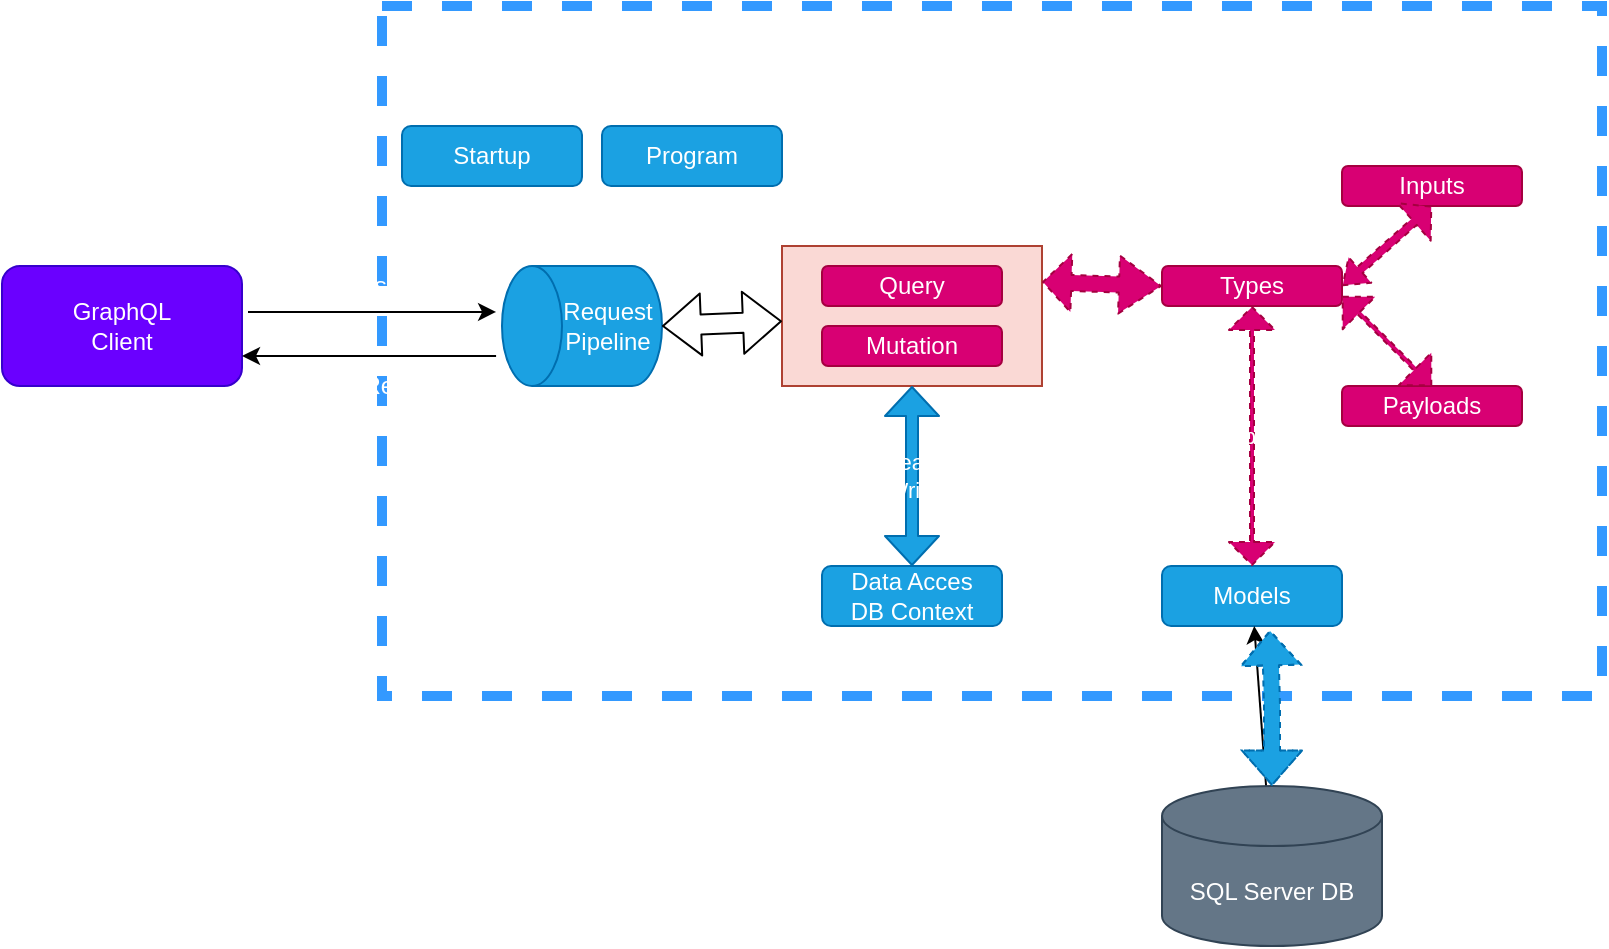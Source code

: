 <mxfile>
    <diagram id="Tkd-UElbABQT2gBzx8At" name="Page-1">
        <mxGraphModel dx="604" dy="443" grid="1" gridSize="10" guides="1" tooltips="1" connect="1" arrows="1" fold="1" page="1" pageScale="1" pageWidth="827" pageHeight="1169" background="none" math="0" shadow="0">
            <root>
                <mxCell id="0"/>
                <mxCell id="1" parent="0"/>
                <mxCell id="34" value="" style="rounded=0;whiteSpace=wrap;html=1;labelBackgroundColor=none;strokeColor=#3399FF;fontColor=#FFFFFF;fillColor=none;dashed=1;strokeWidth=5;" parent="1" vertex="1">
                    <mxGeometry x="190" y="70" width="610" height="345" as="geometry"/>
                </mxCell>
                <mxCell id="2" value="GraphQL&lt;br&gt;Client" style="rounded=1;whiteSpace=wrap;html=1;fillColor=#6a00ff;fontColor=#ffffff;strokeColor=#3700CC;" parent="1" vertex="1">
                    <mxGeometry y="200" width="120" height="60" as="geometry"/>
                </mxCell>
                <mxCell id="3" value="Request&lt;br&gt;Pipeline" style="shape=cylinder3;whiteSpace=wrap;html=1;boundedLbl=1;backgroundOutline=1;size=15;direction=north;fillColor=#1ba1e2;fontColor=#ffffff;strokeColor=#006EAF;" parent="1" vertex="1">
                    <mxGeometry x="250" y="200" width="80" height="60" as="geometry"/>
                </mxCell>
                <mxCell id="5" value="Program" style="rounded=1;whiteSpace=wrap;html=1;fillColor=#1ba1e2;fontColor=#ffffff;strokeColor=#006EAF;" parent="1" vertex="1">
                    <mxGeometry x="300" y="130" width="90" height="30" as="geometry"/>
                </mxCell>
                <mxCell id="6" value="" style="rounded=0;whiteSpace=wrap;html=1;labelBackgroundColor=#FFCCE6;fillColor=#fad9d5;strokeColor=#ae4132;" parent="1" vertex="1">
                    <mxGeometry x="390" y="190" width="130" height="70" as="geometry"/>
                </mxCell>
                <mxCell id="7" value="Query" style="rounded=1;whiteSpace=wrap;html=1;labelBackgroundColor=none;fillColor=#d80073;fontColor=#ffffff;strokeColor=#A50040;" parent="1" vertex="1">
                    <mxGeometry x="410" y="200" width="90" height="20" as="geometry"/>
                </mxCell>
                <mxCell id="8" value="&lt;span style=&quot;&quot;&gt;Mutation&lt;/span&gt;" style="rounded=1;whiteSpace=wrap;html=1;labelBackgroundColor=none;fillColor=#d80073;fontColor=#ffffff;strokeColor=#A50040;" parent="1" vertex="1">
                    <mxGeometry x="410" y="230" width="90" height="20" as="geometry"/>
                </mxCell>
                <mxCell id="9" value="Startup" style="rounded=1;whiteSpace=wrap;html=1;fillColor=#1ba1e2;fontColor=#ffffff;strokeColor=#006EAF;" parent="1" vertex="1">
                    <mxGeometry x="200" y="130" width="90" height="30" as="geometry"/>
                </mxCell>
                <mxCell id="11" value="Types" style="rounded=1;whiteSpace=wrap;html=1;labelBackgroundColor=none;fillColor=#d80073;fontColor=#ffffff;strokeColor=#A50040;" parent="1" vertex="1">
                    <mxGeometry x="580" y="200" width="90" height="20" as="geometry"/>
                </mxCell>
                <mxCell id="12" value="Inputs" style="rounded=1;whiteSpace=wrap;html=1;labelBackgroundColor=none;fillColor=#d80073;fontColor=#ffffff;strokeColor=#A50040;" parent="1" vertex="1">
                    <mxGeometry x="670" y="150" width="90" height="20" as="geometry"/>
                </mxCell>
                <mxCell id="13" value="Payloads" style="rounded=1;whiteSpace=wrap;html=1;labelBackgroundColor=none;fillColor=#d80073;fontColor=#ffffff;strokeColor=#A50040;" parent="1" vertex="1">
                    <mxGeometry x="670" y="260" width="90" height="20" as="geometry"/>
                </mxCell>
                <mxCell id="14" value="Data Acces&lt;br&gt;DB Context" style="rounded=1;whiteSpace=wrap;html=1;fillColor=#1ba1e2;fontColor=#ffffff;strokeColor=#006EAF;" parent="1" vertex="1">
                    <mxGeometry x="410" y="350" width="90" height="30" as="geometry"/>
                </mxCell>
                <mxCell id="15" value="Models" style="rounded=1;whiteSpace=wrap;html=1;fillColor=#1ba1e2;fontColor=#ffffff;strokeColor=#006EAF;" parent="1" vertex="1">
                    <mxGeometry x="580" y="350" width="90" height="30" as="geometry"/>
                </mxCell>
                <mxCell id="18" value="Read/&lt;br&gt;Write" style="shape=flexArrow;endArrow=classic;startArrow=classic;html=1;labelBackgroundColor=none;fontColor=#FFFFFF;entryX=0.5;entryY=1;entryDx=0;entryDy=0;exitX=0.5;exitY=0;exitDx=0;exitDy=0;fillColor=#1ba1e2;strokeColor=#006EAF;startWidth=20;startSize=4.5;width=6;endSize=4.5;" parent="1" source="14" edge="1">
                    <mxGeometry width="100" height="100" relative="1" as="geometry">
                        <mxPoint x="410" y="260" as="sourcePoint"/>
                        <mxPoint x="455" y="260" as="targetPoint"/>
                    </mxGeometry>
                </mxCell>
                <mxCell id="19" value="Mapped" style="shape=flexArrow;endArrow=classic;startArrow=classic;html=1;labelBackgroundColor=none;fontColor=#FFFFFF;entryX=0.5;entryY=1;entryDx=0;entryDy=0;exitX=0.5;exitY=0;exitDx=0;exitDy=0;fillColor=#d80073;strokeColor=#A50040;width=2;endSize=3.5;startSize=3.5;dashed=1;" parent="1" source="15" target="11" edge="1">
                    <mxGeometry width="100" height="100" relative="1" as="geometry">
                        <mxPoint x="520" y="360" as="sourcePoint"/>
                        <mxPoint x="520" y="280" as="targetPoint"/>
                    </mxGeometry>
                </mxCell>
                <mxCell id="21" value="" style="shape=flexArrow;endArrow=classic;startArrow=classic;html=1;labelBackgroundColor=#FF00FF;fontColor=#FFFFFF;entryX=0.5;entryY=1;entryDx=0;entryDy=0;exitX=1;exitY=0.5;exitDx=0;exitDy=0;fillColor=#d80073;strokeColor=#A50040;width=4;endSize=3.5;startSize=3.5;dashed=1;startWidth=12;" parent="1" source="11" target="12" edge="1">
                    <mxGeometry width="100" height="100" relative="1" as="geometry">
                        <mxPoint x="675" y="360" as="sourcePoint"/>
                        <mxPoint x="735" y="150" as="targetPoint"/>
                    </mxGeometry>
                </mxCell>
                <mxCell id="22" value="" style="shape=flexArrow;endArrow=classic;startArrow=classic;html=1;labelBackgroundColor=#FF00FF;fontColor=#FFFFFF;entryX=1;entryY=0.75;entryDx=0;entryDy=0;exitX=0.5;exitY=0;exitDx=0;exitDy=0;fillColor=#d80073;strokeColor=#A50040;width=2;endSize=3.5;startSize=3.5;dashed=1;" parent="1" source="13" target="11" edge="1">
                    <mxGeometry width="100" height="100" relative="1" as="geometry">
                        <mxPoint x="685" y="370" as="sourcePoint"/>
                        <mxPoint x="685" y="240" as="targetPoint"/>
                    </mxGeometry>
                </mxCell>
                <mxCell id="25" value="" style="shape=flexArrow;endArrow=classic;startArrow=classic;html=1;dashed=1;labelBackgroundColor=none;fontColor=#FFFFFF;entryX=0;entryY=0.5;entryDx=0;entryDy=0;width=8;endSize=6.67;fillColor=#d80073;strokeColor=#A50040;startSize=4.39;" parent="1" target="11" edge="1">
                    <mxGeometry width="100" height="100" relative="1" as="geometry">
                        <mxPoint x="520" y="208" as="sourcePoint"/>
                        <mxPoint x="600" y="40" as="targetPoint"/>
                    </mxGeometry>
                </mxCell>
                <mxCell id="33" value="" style="edgeStyle=none;html=1;labelBackgroundColor=none;fontColor=#FFFFFF;" parent="1" source="26" target="15" edge="1">
                    <mxGeometry relative="1" as="geometry"/>
                </mxCell>
                <mxCell id="26" value="SQL Server DB" style="shape=cylinder3;whiteSpace=wrap;html=1;boundedLbl=1;backgroundOutline=1;size=15;labelBackgroundColor=none;strokeColor=#314354;fillColor=#647687;fontColor=#ffffff;" parent="1" vertex="1">
                    <mxGeometry x="580" y="460" width="110" height="80" as="geometry"/>
                </mxCell>
                <mxCell id="27" value="" style="shape=flexArrow;endArrow=classic;startArrow=classic;html=1;labelBackgroundColor=none;fontColor=#FFFFFF;exitX=0.6;exitY=1.067;exitDx=0;exitDy=0;fillColor=#1ba1e2;strokeColor=#006EAF;width=8;endSize=5.4;startSize=5.4;dashed=1;exitPerimeter=0;entryX=0.5;entryY=0;entryDx=0;entryDy=0;entryPerimeter=0;startWidth=21;endWidth=21;" parent="1" source="15" target="26" edge="1">
                    <mxGeometry width="100" height="100" relative="1" as="geometry">
                        <mxPoint x="635" y="360" as="sourcePoint"/>
                        <mxPoint x="634.592" y="440" as="targetPoint"/>
                        <Array as="points">
                            <mxPoint x="635" y="420"/>
                        </Array>
                    </mxGeometry>
                </mxCell>
                <mxCell id="28" value="" style="endArrow=classic;html=1;labelBackgroundColor=none;fontColor=#FFFFFF;exitX=1.025;exitY=0.383;exitDx=0;exitDy=0;exitPerimeter=0;entryX=0.617;entryY=-0.037;entryDx=0;entryDy=0;entryPerimeter=0;" parent="1" source="2" target="3" edge="1">
                    <mxGeometry width="50" height="50" relative="1" as="geometry">
                        <mxPoint x="170" y="209.5" as="sourcePoint"/>
                        <mxPoint x="250" y="209.5" as="targetPoint"/>
                    </mxGeometry>
                </mxCell>
                <mxCell id="29" value="" style="endArrow=classic;html=1;labelBackgroundColor=none;fontColor=#FFFFFF;entryX=1;entryY=0.75;entryDx=0;entryDy=0;exitX=0.25;exitY=-0.037;exitDx=0;exitDy=0;exitPerimeter=0;" parent="1" source="3" target="2" edge="1">
                    <mxGeometry width="50" height="50" relative="1" as="geometry">
                        <mxPoint x="270" y="340" as="sourcePoint"/>
                        <mxPoint x="260" y="240" as="targetPoint"/>
                    </mxGeometry>
                </mxCell>
                <mxCell id="30" value="" style="shape=flexArrow;endArrow=classic;startArrow=classic;html=1;labelBackgroundColor=none;fontColor=#FFFFFF;exitX=0.5;exitY=1;exitDx=0;exitDy=0;exitPerimeter=0;" parent="1" source="3" target="6" edge="1">
                    <mxGeometry width="100" height="100" relative="1" as="geometry">
                        <mxPoint x="420" y="360" as="sourcePoint"/>
                        <mxPoint x="520" y="260" as="targetPoint"/>
                    </mxGeometry>
                </mxCell>
                <mxCell id="31" value="HTTP Post Request" style="text;html=1;align=center;verticalAlign=middle;resizable=0;points=[];autosize=1;strokeColor=none;fillColor=none;fontColor=#FFFFFF;" parent="1" vertex="1">
                    <mxGeometry x="125" y="195" width="130" height="30" as="geometry"/>
                </mxCell>
                <mxCell id="32" value="HTTP Response" style="text;html=1;align=center;verticalAlign=middle;resizable=0;points=[];autosize=1;strokeColor=none;fillColor=none;fontColor=#FFFFFF;" parent="1" vertex="1">
                    <mxGeometry x="135" y="245" width="110" height="30" as="geometry"/>
                </mxCell>
            </root>
        </mxGraphModel>
    </diagram>
</mxfile>